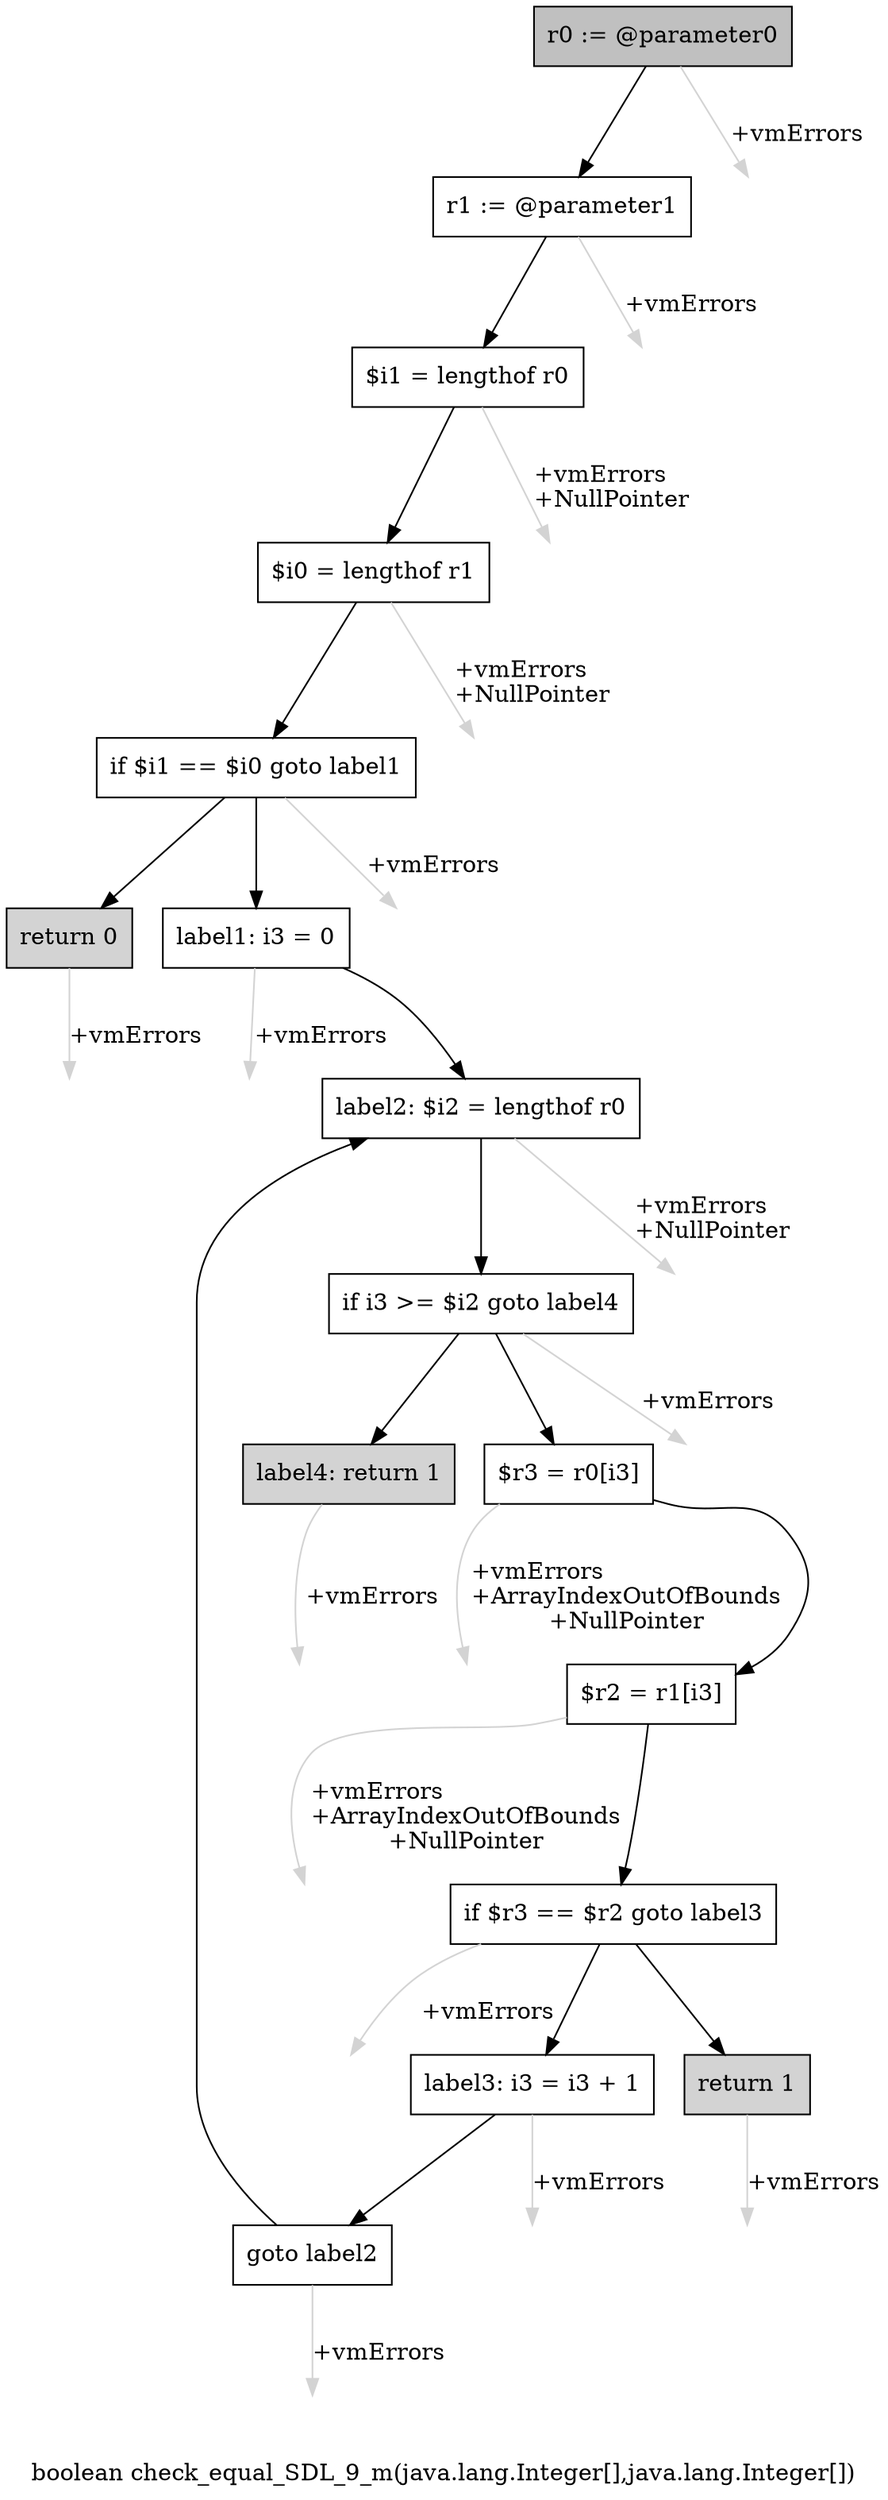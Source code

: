 digraph "boolean check_equal_SDL_9_m(java.lang.Integer[],java.lang.Integer[])" {
    label="boolean check_equal_SDL_9_m(java.lang.Integer[],java.lang.Integer[])";
    node [shape=box];
    "0" [style=filled,fillcolor=gray,label="r0 := @parameter0",];
    "1" [label="r1 := @parameter1",];
    "0"->"1" [color=black,];
    "16" [style=invis,label="Esc",];
    "0"->"16" [color=lightgray,label="\l+vmErrors",];
    "2" [label="$i1 = lengthof r0",];
    "1"->"2" [color=black,];
    "17" [style=invis,label="Esc",];
    "1"->"17" [color=lightgray,label="\l+vmErrors",];
    "3" [label="$i0 = lengthof r1",];
    "2"->"3" [color=black,];
    "18" [style=invis,label="Esc",];
    "2"->"18" [color=lightgray,label="\l+vmErrors\l+NullPointer",];
    "4" [label="if $i1 == $i0 goto label1",];
    "3"->"4" [color=black,];
    "19" [style=invis,label="Esc",];
    "3"->"19" [color=lightgray,label="\l+vmErrors\l+NullPointer",];
    "5" [style=filled,fillcolor=lightgray,label="return 0",];
    "4"->"5" [color=black,];
    "6" [label="label1: i3 = 0",];
    "4"->"6" [color=black,];
    "20" [style=invis,label="Esc",];
    "4"->"20" [color=lightgray,label="\l+vmErrors",];
    "21" [style=invis,label="Esc",];
    "5"->"21" [color=lightgray,label="\l+vmErrors",];
    "7" [label="label2: $i2 = lengthof r0",];
    "6"->"7" [color=black,];
    "22" [style=invis,label="Esc",];
    "6"->"22" [color=lightgray,label="\l+vmErrors",];
    "8" [label="if i3 >= $i2 goto label4",];
    "7"->"8" [color=black,];
    "23" [style=invis,label="Esc",];
    "7"->"23" [color=lightgray,label="\l+vmErrors\l+NullPointer",];
    "9" [label="$r3 = r0[i3]",];
    "8"->"9" [color=black,];
    "15" [style=filled,fillcolor=lightgray,label="label4: return 1",];
    "8"->"15" [color=black,];
    "24" [style=invis,label="Esc",];
    "8"->"24" [color=lightgray,label="\l+vmErrors",];
    "10" [label="$r2 = r1[i3]",];
    "9"->"10" [color=black,];
    "25" [style=invis,label="Esc",];
    "9"->"25" [color=lightgray,label="\l+vmErrors\l+ArrayIndexOutOfBounds\l+NullPointer",];
    "11" [label="if $r3 == $r2 goto label3",];
    "10"->"11" [color=black,];
    "26" [style=invis,label="Esc",];
    "10"->"26" [color=lightgray,label="\l+vmErrors\l+ArrayIndexOutOfBounds\l+NullPointer",];
    "12" [style=filled,fillcolor=lightgray,label="return 1",];
    "11"->"12" [color=black,];
    "13" [label="label3: i3 = i3 + 1",];
    "11"->"13" [color=black,];
    "27" [style=invis,label="Esc",];
    "11"->"27" [color=lightgray,label="\l+vmErrors",];
    "28" [style=invis,label="Esc",];
    "12"->"28" [color=lightgray,label="\l+vmErrors",];
    "14" [label="goto label2",];
    "13"->"14" [color=black,];
    "29" [style=invis,label="Esc",];
    "13"->"29" [color=lightgray,label="\l+vmErrors",];
    "14"->"7" [color=black,];
    "30" [style=invis,label="Esc",];
    "14"->"30" [color=lightgray,label="\l+vmErrors",];
    "31" [style=invis,label="Esc",];
    "15"->"31" [color=lightgray,label="\l+vmErrors",];
}
